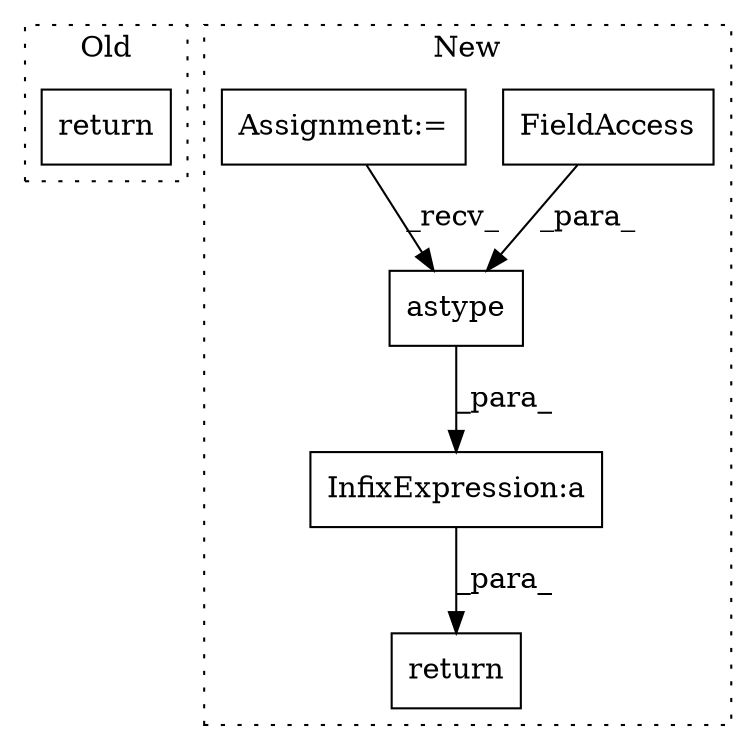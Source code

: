 digraph G {
subgraph cluster0 {
1 [label="return" a="41" s="200" l="7" shape="box"];
label = "Old";
style="dotted";
}
subgraph cluster1 {
2 [label="astype" a="32" s="424,444" l="7,1" shape="box"];
3 [label="return" a="41" s="673" l="7" shape="box"];
4 [label="FieldAccess" a="22" s="431" l="5" shape="box"];
5 [label="Assignment:=" a="7" s="239" l="3" shape="box"];
6 [label="InfixExpression:a" a="27" s="594" l="3" shape="box"];
label = "New";
style="dotted";
}
2 -> 6 [label="_para_"];
4 -> 2 [label="_para_"];
5 -> 2 [label="_recv_"];
6 -> 3 [label="_para_"];
}